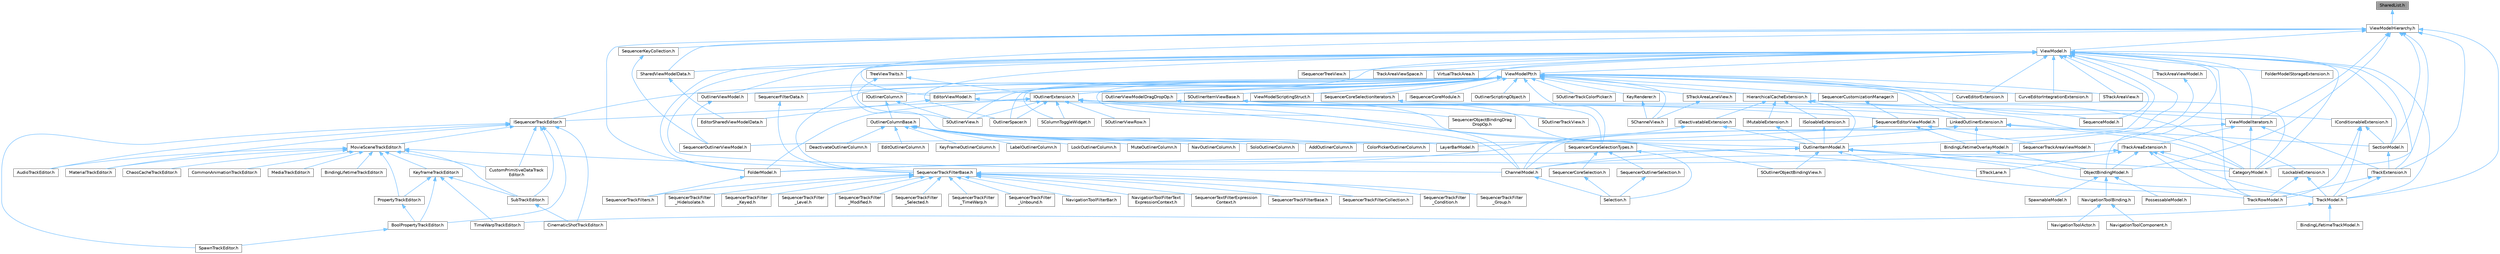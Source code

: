 digraph "SharedList.h"
{
 // INTERACTIVE_SVG=YES
 // LATEX_PDF_SIZE
  bgcolor="transparent";
  edge [fontname=Helvetica,fontsize=10,labelfontname=Helvetica,labelfontsize=10];
  node [fontname=Helvetica,fontsize=10,shape=box,height=0.2,width=0.4];
  Node1 [id="Node000001",label="SharedList.h",height=0.2,width=0.4,color="gray40", fillcolor="grey60", style="filled", fontcolor="black",tooltip=" "];
  Node1 -> Node2 [id="edge1_Node000001_Node000002",dir="back",color="steelblue1",style="solid",tooltip=" "];
  Node2 [id="Node000002",label="ViewModelHierarchy.h",height=0.2,width=0.4,color="grey40", fillcolor="white", style="filled",URL="$da/d4e/ViewModelHierarchy_8h.html",tooltip=" "];
  Node2 -> Node3 [id="edge2_Node000002_Node000003",dir="back",color="steelblue1",style="solid",tooltip=" "];
  Node3 [id="Node000003",label="CategoryModel.h",height=0.2,width=0.4,color="grey40", fillcolor="white", style="filled",URL="$db/dfe/CategoryModel_8h.html",tooltip=" "];
  Node2 -> Node4 [id="edge3_Node000002_Node000004",dir="back",color="steelblue1",style="solid",tooltip=" "];
  Node4 [id="Node000004",label="EditorViewModel.h",height=0.2,width=0.4,color="grey40", fillcolor="white", style="filled",URL="$da/d6b/EditorViewModel_8h.html",tooltip=" "];
  Node4 -> Node5 [id="edge4_Node000004_Node000005",dir="back",color="steelblue1",style="solid",tooltip=" "];
  Node5 [id="Node000005",label="EditorSharedViewModelData.h",height=0.2,width=0.4,color="grey40", fillcolor="white", style="filled",URL="$dd/dc7/EditorSharedViewModelData_8h.html",tooltip=" "];
  Node4 -> Node6 [id="edge5_Node000004_Node000006",dir="back",color="steelblue1",style="solid",tooltip=" "];
  Node6 [id="Node000006",label="SequencerEditorViewModel.h",height=0.2,width=0.4,color="grey40", fillcolor="white", style="filled",URL="$da/d57/SequencerEditorViewModel_8h.html",tooltip=" "];
  Node6 -> Node7 [id="edge6_Node000006_Node000007",dir="back",color="steelblue1",style="solid",tooltip=" "];
  Node7 [id="Node000007",label="BindingLifetimeOverlayModel.h",height=0.2,width=0.4,color="grey40", fillcolor="white", style="filled",URL="$d2/d69/BindingLifetimeOverlayModel_8h.html",tooltip=" "];
  Node7 -> Node8 [id="edge7_Node000007_Node000008",dir="back",color="steelblue1",style="solid",tooltip=" "];
  Node8 [id="Node000008",label="ObjectBindingModel.h",height=0.2,width=0.4,color="grey40", fillcolor="white", style="filled",URL="$de/dbc/ObjectBindingModel_8h.html",tooltip=" "];
  Node8 -> Node9 [id="edge8_Node000008_Node000009",dir="back",color="steelblue1",style="solid",tooltip=" "];
  Node9 [id="Node000009",label="NavigationToolBinding.h",height=0.2,width=0.4,color="grey40", fillcolor="white", style="filled",URL="$d0/db5/NavigationToolBinding_8h.html",tooltip=" "];
  Node9 -> Node10 [id="edge9_Node000009_Node000010",dir="back",color="steelblue1",style="solid",tooltip=" "];
  Node10 [id="Node000010",label="NavigationToolActor.h",height=0.2,width=0.4,color="grey40", fillcolor="white", style="filled",URL="$d6/da8/NavigationToolActor_8h.html",tooltip=" "];
  Node9 -> Node11 [id="edge10_Node000009_Node000011",dir="back",color="steelblue1",style="solid",tooltip=" "];
  Node11 [id="Node000011",label="NavigationToolComponent.h",height=0.2,width=0.4,color="grey40", fillcolor="white", style="filled",URL="$d7/dfc/NavigationToolComponent_8h.html",tooltip=" "];
  Node8 -> Node12 [id="edge11_Node000008_Node000012",dir="back",color="steelblue1",style="solid",tooltip=" "];
  Node12 [id="Node000012",label="PossessableModel.h",height=0.2,width=0.4,color="grey40", fillcolor="white", style="filled",URL="$d5/d01/PossessableModel_8h.html",tooltip=" "];
  Node8 -> Node13 [id="edge12_Node000008_Node000013",dir="back",color="steelblue1",style="solid",tooltip=" "];
  Node13 [id="Node000013",label="SpawnableModel.h",height=0.2,width=0.4,color="grey40", fillcolor="white", style="filled",URL="$d0/dd5/SpawnableModel_8h.html",tooltip=" "];
  Node6 -> Node14 [id="edge13_Node000006_Node000014",dir="back",color="steelblue1",style="solid",tooltip=" "];
  Node14 [id="Node000014",label="SequencerOutlinerViewModel.h",height=0.2,width=0.4,color="grey40", fillcolor="white", style="filled",URL="$da/d12/SequencerOutlinerViewModel_8h.html",tooltip=" "];
  Node6 -> Node15 [id="edge14_Node000006_Node000015",dir="back",color="steelblue1",style="solid",tooltip=" "];
  Node15 [id="Node000015",label="SequencerTrackAreaViewModel.h",height=0.2,width=0.4,color="grey40", fillcolor="white", style="filled",URL="$d9/dd2/SequencerTrackAreaViewModel_8h.html",tooltip=" "];
  Node2 -> Node16 [id="edge15_Node000002_Node000016",dir="back",color="steelblue1",style="solid",tooltip=" "];
  Node16 [id="Node000016",label="FolderModel.h",height=0.2,width=0.4,color="grey40", fillcolor="white", style="filled",URL="$d4/d1d/FolderModel_8h.html",tooltip=" "];
  Node16 -> Node17 [id="edge16_Node000016_Node000017",dir="back",color="steelblue1",style="solid",tooltip=" "];
  Node17 [id="Node000017",label="SequencerTrackFilters.h",height=0.2,width=0.4,color="grey40", fillcolor="white", style="filled",URL="$df/d72/SequencerTrackFilters_8h.html",tooltip=" "];
  Node2 -> Node18 [id="edge17_Node000002_Node000018",dir="back",color="steelblue1",style="solid",tooltip=" "];
  Node18 [id="Node000018",label="ITrackExtension.h",height=0.2,width=0.4,color="grey40", fillcolor="white", style="filled",URL="$d4/d09/ITrackExtension_8h.html",tooltip=" "];
  Node18 -> Node19 [id="edge18_Node000018_Node000019",dir="back",color="steelblue1",style="solid",tooltip=" "];
  Node19 [id="Node000019",label="TrackModel.h",height=0.2,width=0.4,color="grey40", fillcolor="white", style="filled",URL="$db/d94/TrackModel_8h.html",tooltip=" "];
  Node19 -> Node20 [id="edge19_Node000019_Node000020",dir="back",color="steelblue1",style="solid",tooltip=" "];
  Node20 [id="Node000020",label="BindingLifetimeTrackModel.h",height=0.2,width=0.4,color="grey40", fillcolor="white", style="filled",URL="$d5/d30/BindingLifetimeTrackModel_8h.html",tooltip=" "];
  Node19 -> Node21 [id="edge20_Node000019_Node000021",dir="back",color="steelblue1",style="solid",tooltip=" "];
  Node21 [id="Node000021",label="TimeWarpTrackEditor.h",height=0.2,width=0.4,color="grey40", fillcolor="white", style="filled",URL="$dc/d2e/TimeWarpTrackEditor_8h.html",tooltip=" "];
  Node18 -> Node22 [id="edge21_Node000018_Node000022",dir="back",color="steelblue1",style="solid",tooltip=" "];
  Node22 [id="Node000022",label="TrackRowModel.h",height=0.2,width=0.4,color="grey40", fillcolor="white", style="filled",URL="$d8/db5/TrackRowModel_8h.html",tooltip=" "];
  Node2 -> Node8 [id="edge22_Node000002_Node000008",dir="back",color="steelblue1",style="solid",tooltip=" "];
  Node2 -> Node23 [id="edge23_Node000002_Node000023",dir="back",color="steelblue1",style="solid",tooltip=" "];
  Node23 [id="Node000023",label="SectionModel.h",height=0.2,width=0.4,color="grey40", fillcolor="white", style="filled",URL="$d7/d0c/SectionModel_8h.html",tooltip=" "];
  Node23 -> Node18 [id="edge24_Node000023_Node000018",dir="back",color="steelblue1",style="solid",tooltip=" "];
  Node2 -> Node24 [id="edge25_Node000002_Node000024",dir="back",color="steelblue1",style="solid",tooltip=" "];
  Node24 [id="Node000024",label="SequencerKeyCollection.h",height=0.2,width=0.4,color="grey40", fillcolor="white", style="filled",URL="$da/d54/SequencerKeyCollection_8h.html",tooltip=" "];
  Node24 -> Node14 [id="edge26_Node000024_Node000014",dir="back",color="steelblue1",style="solid",tooltip=" "];
  Node2 -> Node25 [id="edge27_Node000002_Node000025",dir="back",color="steelblue1",style="solid",tooltip=" "];
  Node25 [id="Node000025",label="SharedViewModelData.h",height=0.2,width=0.4,color="grey40", fillcolor="white", style="filled",URL="$da/df4/SharedViewModelData_8h.html",tooltip=" "];
  Node25 -> Node5 [id="edge28_Node000025_Node000005",dir="back",color="steelblue1",style="solid",tooltip=" "];
  Node2 -> Node19 [id="edge29_Node000002_Node000019",dir="back",color="steelblue1",style="solid",tooltip=" "];
  Node2 -> Node26 [id="edge30_Node000002_Node000026",dir="back",color="steelblue1",style="solid",tooltip=" "];
  Node26 [id="Node000026",label="ViewModel.h",height=0.2,width=0.4,color="grey40", fillcolor="white", style="filled",URL="$d1/df9/ViewModel_8h.html",tooltip=" "];
  Node26 -> Node7 [id="edge31_Node000026_Node000007",dir="back",color="steelblue1",style="solid",tooltip=" "];
  Node26 -> Node3 [id="edge32_Node000026_Node000003",dir="back",color="steelblue1",style="solid",tooltip=" "];
  Node26 -> Node27 [id="edge33_Node000026_Node000027",dir="back",color="steelblue1",style="solid",tooltip=" "];
  Node27 [id="Node000027",label="ChannelModel.h",height=0.2,width=0.4,color="grey40", fillcolor="white", style="filled",URL="$de/d30/ChannelModel_8h.html",tooltip=" "];
  Node27 -> Node28 [id="edge34_Node000027_Node000028",dir="back",color="steelblue1",style="solid",tooltip=" "];
  Node28 [id="Node000028",label="Selection.h",height=0.2,width=0.4,color="grey40", fillcolor="white", style="filled",URL="$dd/dc2/Editor_2Sequencer_2Public_2MVVM_2Selection_2Selection_8h.html",tooltip=" "];
  Node26 -> Node29 [id="edge35_Node000026_Node000029",dir="back",color="steelblue1",style="solid",tooltip=" "];
  Node29 [id="Node000029",label="CurveEditorExtension.h",height=0.2,width=0.4,color="grey40", fillcolor="white", style="filled",URL="$da/d91/CurveEditorExtension_8h.html",tooltip=" "];
  Node26 -> Node30 [id="edge36_Node000026_Node000030",dir="back",color="steelblue1",style="solid",tooltip=" "];
  Node30 [id="Node000030",label="CurveEditorIntegrationExtension.h",height=0.2,width=0.4,color="grey40", fillcolor="white", style="filled",URL="$d9/ddc/CurveEditorIntegrationExtension_8h.html",tooltip=" "];
  Node26 -> Node4 [id="edge37_Node000026_Node000004",dir="back",color="steelblue1",style="solid",tooltip=" "];
  Node26 -> Node16 [id="edge38_Node000026_Node000016",dir="back",color="steelblue1",style="solid",tooltip=" "];
  Node26 -> Node31 [id="edge39_Node000026_Node000031",dir="back",color="steelblue1",style="solid",tooltip=" "];
  Node31 [id="Node000031",label="FolderModelStorageExtension.h",height=0.2,width=0.4,color="grey40", fillcolor="white", style="filled",URL="$d6/d60/FolderModelStorageExtension_8h.html",tooltip=" "];
  Node26 -> Node32 [id="edge40_Node000026_Node000032",dir="back",color="steelblue1",style="solid",tooltip=" "];
  Node32 [id="Node000032",label="IOutlinerExtension.h",height=0.2,width=0.4,color="grey40", fillcolor="white", style="filled",URL="$db/d1a/IOutlinerExtension_8h.html",tooltip=" "];
  Node32 -> Node3 [id="edge41_Node000032_Node000003",dir="back",color="steelblue1",style="solid",tooltip=" "];
  Node32 -> Node27 [id="edge42_Node000032_Node000027",dir="back",color="steelblue1",style="solid",tooltip=" "];
  Node32 -> Node16 [id="edge43_Node000032_Node000016",dir="back",color="steelblue1",style="solid",tooltip=" "];
  Node32 -> Node33 [id="edge44_Node000032_Node000033",dir="back",color="steelblue1",style="solid",tooltip=" "];
  Node33 [id="Node000033",label="ISequencerTrackEditor.h",height=0.2,width=0.4,color="grey40", fillcolor="white", style="filled",URL="$df/dca/ISequencerTrackEditor_8h.html",tooltip=" "];
  Node33 -> Node34 [id="edge45_Node000033_Node000034",dir="back",color="steelblue1",style="solid",tooltip=" "];
  Node34 [id="Node000034",label="AudioTrackEditor.h",height=0.2,width=0.4,color="grey40", fillcolor="white", style="filled",URL="$dd/d96/AudioTrackEditor_8h.html",tooltip=" "];
  Node33 -> Node35 [id="edge46_Node000033_Node000035",dir="back",color="steelblue1",style="solid",tooltip=" "];
  Node35 [id="Node000035",label="BoolPropertyTrackEditor.h",height=0.2,width=0.4,color="grey40", fillcolor="white", style="filled",URL="$db/d07/BoolPropertyTrackEditor_8h.html",tooltip=" "];
  Node35 -> Node36 [id="edge47_Node000035_Node000036",dir="back",color="steelblue1",style="solid",tooltip=" "];
  Node36 [id="Node000036",label="SpawnTrackEditor.h",height=0.2,width=0.4,color="grey40", fillcolor="white", style="filled",URL="$d5/dac/SpawnTrackEditor_8h.html",tooltip=" "];
  Node33 -> Node37 [id="edge48_Node000033_Node000037",dir="back",color="steelblue1",style="solid",tooltip=" "];
  Node37 [id="Node000037",label="CinematicShotTrackEditor.h",height=0.2,width=0.4,color="grey40", fillcolor="white", style="filled",URL="$d3/d0c/CinematicShotTrackEditor_8h.html",tooltip=" "];
  Node33 -> Node38 [id="edge49_Node000033_Node000038",dir="back",color="steelblue1",style="solid",tooltip=" "];
  Node38 [id="Node000038",label="CustomPrimitiveDataTrack\lEditor.h",height=0.2,width=0.4,color="grey40", fillcolor="white", style="filled",URL="$dc/d8f/CustomPrimitiveDataTrackEditor_8h.html",tooltip=" "];
  Node33 -> Node39 [id="edge50_Node000033_Node000039",dir="back",color="steelblue1",style="solid",tooltip=" "];
  Node39 [id="Node000039",label="MaterialTrackEditor.h",height=0.2,width=0.4,color="grey40", fillcolor="white", style="filled",URL="$d1/d9f/MaterialTrackEditor_8h.html",tooltip=" "];
  Node33 -> Node40 [id="edge51_Node000033_Node000040",dir="back",color="steelblue1",style="solid",tooltip=" "];
  Node40 [id="Node000040",label="MovieSceneTrackEditor.h",height=0.2,width=0.4,color="grey40", fillcolor="white", style="filled",URL="$db/d6c/MovieSceneTrackEditor_8h.html",tooltip=" "];
  Node40 -> Node34 [id="edge52_Node000040_Node000034",dir="back",color="steelblue1",style="solid",tooltip=" "];
  Node40 -> Node41 [id="edge53_Node000040_Node000041",dir="back",color="steelblue1",style="solid",tooltip=" "];
  Node41 [id="Node000041",label="BindingLifetimeTrackEditor.h",height=0.2,width=0.4,color="grey40", fillcolor="white", style="filled",URL="$db/d3c/BindingLifetimeTrackEditor_8h.html",tooltip=" "];
  Node40 -> Node42 [id="edge54_Node000040_Node000042",dir="back",color="steelblue1",style="solid",tooltip=" "];
  Node42 [id="Node000042",label="ChaosCacheTrackEditor.h",height=0.2,width=0.4,color="grey40", fillcolor="white", style="filled",URL="$db/d36/ChaosCacheTrackEditor_8h.html",tooltip=" "];
  Node40 -> Node43 [id="edge55_Node000040_Node000043",dir="back",color="steelblue1",style="solid",tooltip=" "];
  Node43 [id="Node000043",label="CommonAnimationTrackEditor.h",height=0.2,width=0.4,color="grey40", fillcolor="white", style="filled",URL="$d9/d6e/CommonAnimationTrackEditor_8h.html",tooltip=" "];
  Node40 -> Node38 [id="edge56_Node000040_Node000038",dir="back",color="steelblue1",style="solid",tooltip=" "];
  Node40 -> Node44 [id="edge57_Node000040_Node000044",dir="back",color="steelblue1",style="solid",tooltip=" "];
  Node44 [id="Node000044",label="KeyframeTrackEditor.h",height=0.2,width=0.4,color="grey40", fillcolor="white", style="filled",URL="$dd/d47/KeyframeTrackEditor_8h.html",tooltip=" "];
  Node44 -> Node35 [id="edge58_Node000044_Node000035",dir="back",color="steelblue1",style="solid",tooltip=" "];
  Node44 -> Node45 [id="edge59_Node000044_Node000045",dir="back",color="steelblue1",style="solid",tooltip=" "];
  Node45 [id="Node000045",label="PropertyTrackEditor.h",height=0.2,width=0.4,color="grey40", fillcolor="white", style="filled",URL="$da/d9a/PropertyTrackEditor_8h.html",tooltip=" "];
  Node45 -> Node35 [id="edge60_Node000045_Node000035",dir="back",color="steelblue1",style="solid",tooltip=" "];
  Node44 -> Node46 [id="edge61_Node000044_Node000046",dir="back",color="steelblue1",style="solid",tooltip=" "];
  Node46 [id="Node000046",label="SubTrackEditor.h",height=0.2,width=0.4,color="grey40", fillcolor="white", style="filled",URL="$d8/d5b/SubTrackEditor_8h.html",tooltip=" "];
  Node46 -> Node37 [id="edge62_Node000046_Node000037",dir="back",color="steelblue1",style="solid",tooltip=" "];
  Node44 -> Node21 [id="edge63_Node000044_Node000021",dir="back",color="steelblue1",style="solid",tooltip=" "];
  Node40 -> Node39 [id="edge64_Node000040_Node000039",dir="back",color="steelblue1",style="solid",tooltip=" "];
  Node40 -> Node47 [id="edge65_Node000040_Node000047",dir="back",color="steelblue1",style="solid",tooltip=" "];
  Node47 [id="Node000047",label="MediaTrackEditor.h",height=0.2,width=0.4,color="grey40", fillcolor="white", style="filled",URL="$d0/d41/MediaTrackEditor_8h.html",tooltip=" "];
  Node40 -> Node45 [id="edge66_Node000040_Node000045",dir="back",color="steelblue1",style="solid",tooltip=" "];
  Node40 -> Node48 [id="edge67_Node000040_Node000048",dir="back",color="steelblue1",style="solid",tooltip=" "];
  Node48 [id="Node000048",label="SequencerTrackFilterBase.h",height=0.2,width=0.4,color="grey40", fillcolor="white", style="filled",URL="$d8/def/Filters_2SequencerTrackFilterBase_8h.html",tooltip=" "];
  Node48 -> Node49 [id="edge68_Node000048_Node000049",dir="back",color="steelblue1",style="solid",tooltip=" "];
  Node49 [id="Node000049",label="NavigationToolFilterBar.h",height=0.2,width=0.4,color="grey40", fillcolor="white", style="filled",URL="$df/d14/NavigationToolFilterBar_8h.html",tooltip=" "];
  Node48 -> Node50 [id="edge69_Node000048_Node000050",dir="back",color="steelblue1",style="solid",tooltip=" "];
  Node50 [id="Node000050",label="NavigationToolFilterText\lExpressionContext.h",height=0.2,width=0.4,color="grey40", fillcolor="white", style="filled",URL="$d8/dd2/NavigationToolFilterTextExpressionContext_8h.html",tooltip=" "];
  Node48 -> Node51 [id="edge70_Node000048_Node000051",dir="back",color="steelblue1",style="solid",tooltip=" "];
  Node51 [id="Node000051",label="SequencerTextFilterExpression\lContext.h",height=0.2,width=0.4,color="grey40", fillcolor="white", style="filled",URL="$d0/d9f/SequencerTextFilterExpressionContext_8h.html",tooltip=" "];
  Node48 -> Node52 [id="edge71_Node000048_Node000052",dir="back",color="steelblue1",style="solid",tooltip=" "];
  Node52 [id="Node000052",label="SequencerTrackFilterBase.h",height=0.2,width=0.4,color="grey40", fillcolor="white", style="filled",URL="$d8/d4d/SequencerTrackFilterBase_8h.html",tooltip=" "];
  Node48 -> Node53 [id="edge72_Node000048_Node000053",dir="back",color="steelblue1",style="solid",tooltip=" "];
  Node53 [id="Node000053",label="SequencerTrackFilterCollection.h",height=0.2,width=0.4,color="grey40", fillcolor="white", style="filled",URL="$d8/de2/SequencerTrackFilterCollection_8h.html",tooltip=" "];
  Node48 -> Node54 [id="edge73_Node000048_Node000054",dir="back",color="steelblue1",style="solid",tooltip=" "];
  Node54 [id="Node000054",label="SequencerTrackFilter\l_Condition.h",height=0.2,width=0.4,color="grey40", fillcolor="white", style="filled",URL="$df/d17/SequencerTrackFilter__Condition_8h.html",tooltip=" "];
  Node48 -> Node55 [id="edge74_Node000048_Node000055",dir="back",color="steelblue1",style="solid",tooltip=" "];
  Node55 [id="Node000055",label="SequencerTrackFilter\l_Group.h",height=0.2,width=0.4,color="grey40", fillcolor="white", style="filled",URL="$da/dea/SequencerTrackFilter__Group_8h.html",tooltip=" "];
  Node48 -> Node56 [id="edge75_Node000048_Node000056",dir="back",color="steelblue1",style="solid",tooltip=" "];
  Node56 [id="Node000056",label="SequencerTrackFilter\l_HideIsolate.h",height=0.2,width=0.4,color="grey40", fillcolor="white", style="filled",URL="$d3/d55/SequencerTrackFilter__HideIsolate_8h.html",tooltip=" "];
  Node48 -> Node57 [id="edge76_Node000048_Node000057",dir="back",color="steelblue1",style="solid",tooltip=" "];
  Node57 [id="Node000057",label="SequencerTrackFilter\l_Keyed.h",height=0.2,width=0.4,color="grey40", fillcolor="white", style="filled",URL="$d4/d2d/SequencerTrackFilter__Keyed_8h.html",tooltip=" "];
  Node48 -> Node58 [id="edge77_Node000048_Node000058",dir="back",color="steelblue1",style="solid",tooltip=" "];
  Node58 [id="Node000058",label="SequencerTrackFilter\l_Level.h",height=0.2,width=0.4,color="grey40", fillcolor="white", style="filled",URL="$d2/d6c/SequencerTrackFilter__Level_8h.html",tooltip=" "];
  Node48 -> Node59 [id="edge78_Node000048_Node000059",dir="back",color="steelblue1",style="solid",tooltip=" "];
  Node59 [id="Node000059",label="SequencerTrackFilter\l_Modified.h",height=0.2,width=0.4,color="grey40", fillcolor="white", style="filled",URL="$d0/dd9/SequencerTrackFilter__Modified_8h.html",tooltip=" "];
  Node48 -> Node60 [id="edge79_Node000048_Node000060",dir="back",color="steelblue1",style="solid",tooltip=" "];
  Node60 [id="Node000060",label="SequencerTrackFilter\l_Selected.h",height=0.2,width=0.4,color="grey40", fillcolor="white", style="filled",URL="$dc/d54/SequencerTrackFilter__Selected_8h.html",tooltip=" "];
  Node48 -> Node61 [id="edge80_Node000048_Node000061",dir="back",color="steelblue1",style="solid",tooltip=" "];
  Node61 [id="Node000061",label="SequencerTrackFilter\l_TimeWarp.h",height=0.2,width=0.4,color="grey40", fillcolor="white", style="filled",URL="$d6/dd0/SequencerTrackFilter__TimeWarp_8h.html",tooltip=" "];
  Node48 -> Node62 [id="edge81_Node000048_Node000062",dir="back",color="steelblue1",style="solid",tooltip=" "];
  Node62 [id="Node000062",label="SequencerTrackFilter\l_Unbound.h",height=0.2,width=0.4,color="grey40", fillcolor="white", style="filled",URL="$d0/dd1/SequencerTrackFilter__Unbound_8h.html",tooltip=" "];
  Node48 -> Node17 [id="edge82_Node000048_Node000017",dir="back",color="steelblue1",style="solid",tooltip=" "];
  Node40 -> Node46 [id="edge83_Node000040_Node000046",dir="back",color="steelblue1",style="solid",tooltip=" "];
  Node33 -> Node36 [id="edge84_Node000033_Node000036",dir="back",color="steelblue1",style="solid",tooltip=" "];
  Node33 -> Node46 [id="edge85_Node000033_Node000046",dir="back",color="steelblue1",style="solid",tooltip=" "];
  Node32 -> Node63 [id="edge86_Node000032_Node000063",dir="back",color="steelblue1",style="solid",tooltip=" "];
  Node63 [id="Node000063",label="LinkedOutlinerExtension.h",height=0.2,width=0.4,color="grey40", fillcolor="white", style="filled",URL="$da/d0f/LinkedOutlinerExtension_8h.html",tooltip=" "];
  Node63 -> Node7 [id="edge87_Node000063_Node000007",dir="back",color="steelblue1",style="solid",tooltip=" "];
  Node63 -> Node3 [id="edge88_Node000063_Node000003",dir="back",color="steelblue1",style="solid",tooltip=" "];
  Node63 -> Node27 [id="edge89_Node000063_Node000027",dir="back",color="steelblue1",style="solid",tooltip=" "];
  Node63 -> Node64 [id="edge90_Node000063_Node000064",dir="back",color="steelblue1",style="solid",tooltip=" "];
  Node64 [id="Node000064",label="LayerBarModel.h",height=0.2,width=0.4,color="grey40", fillcolor="white", style="filled",URL="$dd/daa/LayerBarModel_8h.html",tooltip=" "];
  Node63 -> Node23 [id="edge91_Node000063_Node000023",dir="back",color="steelblue1",style="solid",tooltip=" "];
  Node32 -> Node65 [id="edge92_Node000032_Node000065",dir="back",color="steelblue1",style="solid",tooltip=" "];
  Node65 [id="Node000065",label="OutlinerItemModel.h",height=0.2,width=0.4,color="grey40", fillcolor="white", style="filled",URL="$da/dbf/OutlinerItemModel_8h.html",tooltip=" "];
  Node65 -> Node3 [id="edge93_Node000065_Node000003",dir="back",color="steelblue1",style="solid",tooltip=" "];
  Node65 -> Node27 [id="edge94_Node000065_Node000027",dir="back",color="steelblue1",style="solid",tooltip=" "];
  Node65 -> Node16 [id="edge95_Node000065_Node000016",dir="back",color="steelblue1",style="solid",tooltip=" "];
  Node65 -> Node8 [id="edge96_Node000065_Node000008",dir="back",color="steelblue1",style="solid",tooltip=" "];
  Node65 -> Node66 [id="edge97_Node000065_Node000066",dir="back",color="steelblue1",style="solid",tooltip=" "];
  Node66 [id="Node000066",label="SOutlinerObjectBindingView.h",height=0.2,width=0.4,color="grey40", fillcolor="white", style="filled",URL="$d1/dfa/SOutlinerObjectBindingView_8h.html",tooltip=" "];
  Node65 -> Node19 [id="edge98_Node000065_Node000019",dir="back",color="steelblue1",style="solid",tooltip=" "];
  Node65 -> Node22 [id="edge99_Node000065_Node000022",dir="back",color="steelblue1",style="solid",tooltip=" "];
  Node32 -> Node67 [id="edge100_Node000032_Node000067",dir="back",color="steelblue1",style="solid",tooltip=" "];
  Node67 [id="Node000067",label="OutlinerSpacer.h",height=0.2,width=0.4,color="grey40", fillcolor="white", style="filled",URL="$dd/d3e/OutlinerSpacer_8h.html",tooltip=" "];
  Node32 -> Node68 [id="edge101_Node000032_Node000068",dir="back",color="steelblue1",style="solid",tooltip=" "];
  Node68 [id="Node000068",label="SColumnToggleWidget.h",height=0.2,width=0.4,color="grey40", fillcolor="white", style="filled",URL="$de/d8d/SColumnToggleWidget_8h.html",tooltip=" "];
  Node32 -> Node69 [id="edge102_Node000032_Node000069",dir="back",color="steelblue1",style="solid",tooltip=" "];
  Node69 [id="Node000069",label="SOutlinerView.h",height=0.2,width=0.4,color="grey40", fillcolor="white", style="filled",URL="$d5/de1/SOutlinerView_8h.html",tooltip=" "];
  Node32 -> Node70 [id="edge103_Node000032_Node000070",dir="back",color="steelblue1",style="solid",tooltip=" "];
  Node70 [id="Node000070",label="SOutlinerViewRow.h",height=0.2,width=0.4,color="grey40", fillcolor="white", style="filled",URL="$db/de3/SOutlinerViewRow_8h.html",tooltip=" "];
  Node32 -> Node71 [id="edge104_Node000032_Node000071",dir="back",color="steelblue1",style="solid",tooltip=" "];
  Node71 [id="Node000071",label="STrackLane.h",height=0.2,width=0.4,color="grey40", fillcolor="white", style="filled",URL="$d2/d8f/STrackLane_8h.html",tooltip=" "];
  Node32 -> Node72 [id="edge105_Node000032_Node000072",dir="back",color="steelblue1",style="solid",tooltip=" "];
  Node72 [id="Node000072",label="SequenceModel.h",height=0.2,width=0.4,color="grey40", fillcolor="white", style="filled",URL="$d4/d28/SequenceModel_8h.html",tooltip=" "];
  Node26 -> Node73 [id="edge106_Node000026_Node000073",dir="back",color="steelblue1",style="solid",tooltip=" "];
  Node73 [id="Node000073",label="ISequencerTreeView.h",height=0.2,width=0.4,color="grey40", fillcolor="white", style="filled",URL="$df/db6/ISequencerTreeView_8h.html",tooltip=" "];
  Node26 -> Node18 [id="edge107_Node000026_Node000018",dir="back",color="steelblue1",style="solid",tooltip=" "];
  Node26 -> Node64 [id="edge108_Node000026_Node000064",dir="back",color="steelblue1",style="solid",tooltip=" "];
  Node26 -> Node8 [id="edge109_Node000026_Node000008",dir="back",color="steelblue1",style="solid",tooltip=" "];
  Node26 -> Node65 [id="edge110_Node000026_Node000065",dir="back",color="steelblue1",style="solid",tooltip=" "];
  Node26 -> Node67 [id="edge111_Node000026_Node000067",dir="back",color="steelblue1",style="solid",tooltip=" "];
  Node26 -> Node74 [id="edge112_Node000026_Node000074",dir="back",color="steelblue1",style="solid",tooltip=" "];
  Node74 [id="Node000074",label="OutlinerViewModel.h",height=0.2,width=0.4,color="grey40", fillcolor="white", style="filled",URL="$dd/d41/OutlinerViewModel_8h.html",tooltip=" "];
  Node74 -> Node14 [id="edge113_Node000074_Node000014",dir="back",color="steelblue1",style="solid",tooltip=" "];
  Node26 -> Node75 [id="edge114_Node000026_Node000075",dir="back",color="steelblue1",style="solid",tooltip=" "];
  Node75 [id="Node000075",label="STrackAreaView.h",height=0.2,width=0.4,color="grey40", fillcolor="white", style="filled",URL="$de/d32/STrackAreaView_8h.html",tooltip=" "];
  Node26 -> Node23 [id="edge115_Node000026_Node000023",dir="back",color="steelblue1",style="solid",tooltip=" "];
  Node26 -> Node72 [id="edge116_Node000026_Node000072",dir="back",color="steelblue1",style="solid",tooltip=" "];
  Node26 -> Node25 [id="edge117_Node000026_Node000025",dir="back",color="steelblue1",style="solid",tooltip=" "];
  Node26 -> Node76 [id="edge118_Node000026_Node000076",dir="back",color="steelblue1",style="solid",tooltip=" "];
  Node76 [id="Node000076",label="TrackAreaViewModel.h",height=0.2,width=0.4,color="grey40", fillcolor="white", style="filled",URL="$dd/d8e/TrackAreaViewModel_8h.html",tooltip=" "];
  Node76 -> Node15 [id="edge119_Node000076_Node000015",dir="back",color="steelblue1",style="solid",tooltip=" "];
  Node26 -> Node77 [id="edge120_Node000026_Node000077",dir="back",color="steelblue1",style="solid",tooltip=" "];
  Node77 [id="Node000077",label="TrackAreaViewSpace.h",height=0.2,width=0.4,color="grey40", fillcolor="white", style="filled",URL="$d8/d1e/TrackAreaViewSpace_8h.html",tooltip=" "];
  Node26 -> Node19 [id="edge121_Node000026_Node000019",dir="back",color="steelblue1",style="solid",tooltip=" "];
  Node26 -> Node22 [id="edge122_Node000026_Node000022",dir="back",color="steelblue1",style="solid",tooltip=" "];
  Node26 -> Node78 [id="edge123_Node000026_Node000078",dir="back",color="steelblue1",style="solid",tooltip=" "];
  Node78 [id="Node000078",label="TreeViewTraits.h",height=0.2,width=0.4,color="grey40", fillcolor="white", style="filled",URL="$d2/d3b/TreeViewTraits_8h.html",tooltip=" "];
  Node78 -> Node32 [id="edge124_Node000078_Node000032",dir="back",color="steelblue1",style="solid",tooltip=" "];
  Node78 -> Node69 [id="edge125_Node000078_Node000069",dir="back",color="steelblue1",style="solid",tooltip=" "];
  Node26 -> Node79 [id="edge126_Node000026_Node000079",dir="back",color="steelblue1",style="solid",tooltip=" "];
  Node79 [id="Node000079",label="ViewModelIterators.h",height=0.2,width=0.4,color="grey40", fillcolor="white", style="filled",URL="$d8/d24/ViewModelIterators_8h.html",tooltip=" "];
  Node79 -> Node3 [id="edge127_Node000079_Node000003",dir="back",color="steelblue1",style="solid",tooltip=" "];
  Node79 -> Node27 [id="edge128_Node000079_Node000027",dir="back",color="steelblue1",style="solid",tooltip=" "];
  Node79 -> Node80 [id="edge129_Node000079_Node000080",dir="back",color="steelblue1",style="solid",tooltip=" "];
  Node80 [id="Node000080",label="ITrackAreaExtension.h",height=0.2,width=0.4,color="grey40", fillcolor="white", style="filled",URL="$d4/d6c/ITrackAreaExtension_8h.html",tooltip=" "];
  Node80 -> Node3 [id="edge130_Node000080_Node000003",dir="back",color="steelblue1",style="solid",tooltip=" "];
  Node80 -> Node27 [id="edge131_Node000080_Node000027",dir="back",color="steelblue1",style="solid",tooltip=" "];
  Node80 -> Node16 [id="edge132_Node000080_Node000016",dir="back",color="steelblue1",style="solid",tooltip=" "];
  Node80 -> Node8 [id="edge133_Node000080_Node000008",dir="back",color="steelblue1",style="solid",tooltip=" "];
  Node80 -> Node71 [id="edge134_Node000080_Node000071",dir="back",color="steelblue1",style="solid",tooltip=" "];
  Node80 -> Node19 [id="edge135_Node000080_Node000019",dir="back",color="steelblue1",style="solid",tooltip=" "];
  Node80 -> Node22 [id="edge136_Node000080_Node000022",dir="back",color="steelblue1",style="solid",tooltip=" "];
  Node79 -> Node18 [id="edge137_Node000079_Node000018",dir="back",color="steelblue1",style="solid",tooltip=" "];
  Node26 -> Node81 [id="edge138_Node000026_Node000081",dir="back",color="steelblue1",style="solid",tooltip=" "];
  Node81 [id="Node000081",label="ViewModelPtr.h",height=0.2,width=0.4,color="grey40", fillcolor="white", style="filled",URL="$dc/d8f/ViewModelPtr_8h.html",tooltip=" "];
  Node81 -> Node3 [id="edge139_Node000081_Node000003",dir="back",color="steelblue1",style="solid",tooltip=" "];
  Node81 -> Node27 [id="edge140_Node000081_Node000027",dir="back",color="steelblue1",style="solid",tooltip=" "];
  Node81 -> Node29 [id="edge141_Node000081_Node000029",dir="back",color="steelblue1",style="solid",tooltip=" "];
  Node81 -> Node30 [id="edge142_Node000081_Node000030",dir="back",color="steelblue1",style="solid",tooltip=" "];
  Node81 -> Node4 [id="edge143_Node000081_Node000004",dir="back",color="steelblue1",style="solid",tooltip=" "];
  Node81 -> Node82 [id="edge144_Node000081_Node000082",dir="back",color="steelblue1",style="solid",tooltip=" "];
  Node82 [id="Node000082",label="HierarchicalCacheExtension.h",height=0.2,width=0.4,color="grey40", fillcolor="white", style="filled",URL="$da/d29/HierarchicalCacheExtension_8h.html",tooltip=" "];
  Node82 -> Node83 [id="edge145_Node000082_Node000083",dir="back",color="steelblue1",style="solid",tooltip=" "];
  Node83 [id="Node000083",label="IConditionableExtension.h",height=0.2,width=0.4,color="grey40", fillcolor="white", style="filled",URL="$d3/d60/IConditionableExtension_8h.html",tooltip=" "];
  Node83 -> Node23 [id="edge146_Node000083_Node000023",dir="back",color="steelblue1",style="solid",tooltip=" "];
  Node83 -> Node19 [id="edge147_Node000083_Node000019",dir="back",color="steelblue1",style="solid",tooltip=" "];
  Node83 -> Node22 [id="edge148_Node000083_Node000022",dir="back",color="steelblue1",style="solid",tooltip=" "];
  Node82 -> Node84 [id="edge149_Node000082_Node000084",dir="back",color="steelblue1",style="solid",tooltip=" "];
  Node84 [id="Node000084",label="IDeactivatableExtension.h",height=0.2,width=0.4,color="grey40", fillcolor="white", style="filled",URL="$dd/d9e/IDeactivatableExtension_8h.html",tooltip=" "];
  Node84 -> Node16 [id="edge150_Node000084_Node000016",dir="back",color="steelblue1",style="solid",tooltip=" "];
  Node84 -> Node65 [id="edge151_Node000084_Node000065",dir="back",color="steelblue1",style="solid",tooltip=" "];
  Node82 -> Node85 [id="edge152_Node000082_Node000085",dir="back",color="steelblue1",style="solid",tooltip=" "];
  Node85 [id="Node000085",label="ILockableExtension.h",height=0.2,width=0.4,color="grey40", fillcolor="white", style="filled",URL="$dd/d3f/ILockableExtension_8h.html",tooltip=" "];
  Node85 -> Node19 [id="edge153_Node000085_Node000019",dir="back",color="steelblue1",style="solid",tooltip=" "];
  Node85 -> Node22 [id="edge154_Node000085_Node000022",dir="back",color="steelblue1",style="solid",tooltip=" "];
  Node82 -> Node86 [id="edge155_Node000082_Node000086",dir="back",color="steelblue1",style="solid",tooltip=" "];
  Node86 [id="Node000086",label="IMutableExtension.h",height=0.2,width=0.4,color="grey40", fillcolor="white", style="filled",URL="$d9/dca/IMutableExtension_8h.html",tooltip=" "];
  Node86 -> Node65 [id="edge156_Node000086_Node000065",dir="back",color="steelblue1",style="solid",tooltip=" "];
  Node82 -> Node87 [id="edge157_Node000082_Node000087",dir="back",color="steelblue1",style="solid",tooltip=" "];
  Node87 [id="Node000087",label="ISoloableExtension.h",height=0.2,width=0.4,color="grey40", fillcolor="white", style="filled",URL="$d8/d58/ISoloableExtension_8h.html",tooltip=" "];
  Node87 -> Node65 [id="edge158_Node000087_Node000065",dir="back",color="steelblue1",style="solid",tooltip=" "];
  Node82 -> Node65 [id="edge159_Node000082_Node000065",dir="back",color="steelblue1",style="solid",tooltip=" "];
  Node81 -> Node88 [id="edge160_Node000081_Node000088",dir="back",color="steelblue1",style="solid",tooltip=" "];
  Node88 [id="Node000088",label="IOutlinerColumn.h",height=0.2,width=0.4,color="grey40", fillcolor="white", style="filled",URL="$d7/da4/IOutlinerColumn_8h.html",tooltip=" "];
  Node88 -> Node89 [id="edge161_Node000088_Node000089",dir="back",color="steelblue1",style="solid",tooltip=" "];
  Node89 [id="Node000089",label="OutlinerColumnBase.h",height=0.2,width=0.4,color="grey40", fillcolor="white", style="filled",URL="$df/dab/OutlinerColumnBase_8h.html",tooltip=" "];
  Node89 -> Node90 [id="edge162_Node000089_Node000090",dir="back",color="steelblue1",style="solid",tooltip=" "];
  Node90 [id="Node000090",label="AddOutlinerColumn.h",height=0.2,width=0.4,color="grey40", fillcolor="white", style="filled",URL="$d3/d3a/AddOutlinerColumn_8h.html",tooltip=" "];
  Node89 -> Node91 [id="edge163_Node000089_Node000091",dir="back",color="steelblue1",style="solid",tooltip=" "];
  Node91 [id="Node000091",label="ColorPickerOutlinerColumn.h",height=0.2,width=0.4,color="grey40", fillcolor="white", style="filled",URL="$d5/da7/ColorPickerOutlinerColumn_8h.html",tooltip=" "];
  Node89 -> Node92 [id="edge164_Node000089_Node000092",dir="back",color="steelblue1",style="solid",tooltip=" "];
  Node92 [id="Node000092",label="DeactivateOutlinerColumn.h",height=0.2,width=0.4,color="grey40", fillcolor="white", style="filled",URL="$d8/d5a/DeactivateOutlinerColumn_8h.html",tooltip=" "];
  Node89 -> Node93 [id="edge165_Node000089_Node000093",dir="back",color="steelblue1",style="solid",tooltip=" "];
  Node93 [id="Node000093",label="EditOutlinerColumn.h",height=0.2,width=0.4,color="grey40", fillcolor="white", style="filled",URL="$de/d18/EditOutlinerColumn_8h.html",tooltip=" "];
  Node89 -> Node94 [id="edge166_Node000089_Node000094",dir="back",color="steelblue1",style="solid",tooltip=" "];
  Node94 [id="Node000094",label="KeyFrameOutlinerColumn.h",height=0.2,width=0.4,color="grey40", fillcolor="white", style="filled",URL="$df/da3/KeyFrameOutlinerColumn_8h.html",tooltip=" "];
  Node89 -> Node95 [id="edge167_Node000089_Node000095",dir="back",color="steelblue1",style="solid",tooltip=" "];
  Node95 [id="Node000095",label="LabelOutlinerColumn.h",height=0.2,width=0.4,color="grey40", fillcolor="white", style="filled",URL="$d5/dba/LabelOutlinerColumn_8h.html",tooltip=" "];
  Node89 -> Node96 [id="edge168_Node000089_Node000096",dir="back",color="steelblue1",style="solid",tooltip=" "];
  Node96 [id="Node000096",label="LockOutlinerColumn.h",height=0.2,width=0.4,color="grey40", fillcolor="white", style="filled",URL="$d1/d70/LockOutlinerColumn_8h.html",tooltip=" "];
  Node89 -> Node97 [id="edge169_Node000089_Node000097",dir="back",color="steelblue1",style="solid",tooltip=" "];
  Node97 [id="Node000097",label="MuteOutlinerColumn.h",height=0.2,width=0.4,color="grey40", fillcolor="white", style="filled",URL="$d9/d68/MuteOutlinerColumn_8h.html",tooltip=" "];
  Node89 -> Node98 [id="edge170_Node000089_Node000098",dir="back",color="steelblue1",style="solid",tooltip=" "];
  Node98 [id="Node000098",label="NavOutlinerColumn.h",height=0.2,width=0.4,color="grey40", fillcolor="white", style="filled",URL="$d5/d7c/NavOutlinerColumn_8h.html",tooltip=" "];
  Node89 -> Node99 [id="edge171_Node000089_Node000099",dir="back",color="steelblue1",style="solid",tooltip=" "];
  Node99 [id="Node000099",label="SoloOutlinerColumn.h",height=0.2,width=0.4,color="grey40", fillcolor="white", style="filled",URL="$d5/dec/SoloOutlinerColumn_8h.html",tooltip=" "];
  Node88 -> Node69 [id="edge172_Node000088_Node000069",dir="back",color="steelblue1",style="solid",tooltip=" "];
  Node81 -> Node32 [id="edge173_Node000081_Node000032",dir="back",color="steelblue1",style="solid",tooltip=" "];
  Node81 -> Node100 [id="edge174_Node000081_Node000100",dir="back",color="steelblue1",style="solid",tooltip=" "];
  Node100 [id="Node000100",label="ISequencerCoreModule.h",height=0.2,width=0.4,color="grey40", fillcolor="white", style="filled",URL="$d8/dd3/ISequencerCoreModule_8h.html",tooltip=" "];
  Node81 -> Node33 [id="edge175_Node000081_Node000033",dir="back",color="steelblue1",style="solid",tooltip=" "];
  Node81 -> Node101 [id="edge176_Node000081_Node000101",dir="back",color="steelblue1",style="solid",tooltip=" "];
  Node101 [id="Node000101",label="KeyRenderer.h",height=0.2,width=0.4,color="grey40", fillcolor="white", style="filled",URL="$d1/d2c/KeyRenderer_8h.html",tooltip=" "];
  Node101 -> Node102 [id="edge177_Node000101_Node000102",dir="back",color="steelblue1",style="solid",tooltip=" "];
  Node102 [id="Node000102",label="SChannelView.h",height=0.2,width=0.4,color="grey40", fillcolor="white", style="filled",URL="$d8/d78/SChannelView_8h.html",tooltip=" "];
  Node81 -> Node63 [id="edge178_Node000081_Node000063",dir="back",color="steelblue1",style="solid",tooltip=" "];
  Node81 -> Node103 [id="edge179_Node000081_Node000103",dir="back",color="steelblue1",style="solid",tooltip=" "];
  Node103 [id="Node000103",label="OutlinerScriptingObject.h",height=0.2,width=0.4,color="grey40", fillcolor="white", style="filled",URL="$d8/deb/OutlinerScriptingObject_8h.html",tooltip=" "];
  Node81 -> Node67 [id="edge180_Node000081_Node000067",dir="back",color="steelblue1",style="solid",tooltip=" "];
  Node81 -> Node74 [id="edge181_Node000081_Node000074",dir="back",color="steelblue1",style="solid",tooltip=" "];
  Node81 -> Node104 [id="edge182_Node000081_Node000104",dir="back",color="steelblue1",style="solid",tooltip=" "];
  Node104 [id="Node000104",label="OutlinerViewModelDragDropOp.h",height=0.2,width=0.4,color="grey40", fillcolor="white", style="filled",URL="$d5/d01/OutlinerViewModelDragDropOp_8h.html",tooltip=" "];
  Node104 -> Node105 [id="edge183_Node000104_Node000105",dir="back",color="steelblue1",style="solid",tooltip=" "];
  Node105 [id="Node000105",label="SequencerObjectBindingDrag\lDropOp.h",height=0.2,width=0.4,color="grey40", fillcolor="white", style="filled",URL="$dc/d4e/SequencerObjectBindingDragDropOp_8h.html",tooltip=" "];
  Node81 -> Node102 [id="edge184_Node000081_Node000102",dir="back",color="steelblue1",style="solid",tooltip=" "];
  Node81 -> Node68 [id="edge185_Node000081_Node000068",dir="back",color="steelblue1",style="solid",tooltip=" "];
  Node81 -> Node106 [id="edge186_Node000081_Node000106",dir="back",color="steelblue1",style="solid",tooltip=" "];
  Node106 [id="Node000106",label="SOutlinerItemViewBase.h",height=0.2,width=0.4,color="grey40", fillcolor="white", style="filled",URL="$d8/d1b/SOutlinerItemViewBase_8h.html",tooltip=" "];
  Node106 -> Node66 [id="edge187_Node000106_Node000066",dir="back",color="steelblue1",style="solid",tooltip=" "];
  Node106 -> Node107 [id="edge188_Node000106_Node000107",dir="back",color="steelblue1",style="solid",tooltip=" "];
  Node107 [id="Node000107",label="SOutlinerTrackView.h",height=0.2,width=0.4,color="grey40", fillcolor="white", style="filled",URL="$d6/d46/SOutlinerTrackView_8h.html",tooltip=" "];
  Node81 -> Node108 [id="edge189_Node000081_Node000108",dir="back",color="steelblue1",style="solid",tooltip=" "];
  Node108 [id="Node000108",label="SOutlinerTrackColorPicker.h",height=0.2,width=0.4,color="grey40", fillcolor="white", style="filled",URL="$d8/d7f/SOutlinerTrackColorPicker_8h.html",tooltip=" "];
  Node81 -> Node69 [id="edge190_Node000081_Node000069",dir="back",color="steelblue1",style="solid",tooltip=" "];
  Node81 -> Node109 [id="edge191_Node000081_Node000109",dir="back",color="steelblue1",style="solid",tooltip=" "];
  Node109 [id="Node000109",label="STrackAreaLaneView.h",height=0.2,width=0.4,color="grey40", fillcolor="white", style="filled",URL="$db/d67/STrackAreaLaneView_8h.html",tooltip=" "];
  Node109 -> Node102 [id="edge192_Node000109_Node000102",dir="back",color="steelblue1",style="solid",tooltip=" "];
  Node81 -> Node75 [id="edge193_Node000081_Node000075",dir="back",color="steelblue1",style="solid",tooltip=" "];
  Node81 -> Node110 [id="edge194_Node000081_Node000110",dir="back",color="steelblue1",style="solid",tooltip=" "];
  Node110 [id="Node000110",label="SequencerCoreSelectionIterators.h",height=0.2,width=0.4,color="grey40", fillcolor="white", style="filled",URL="$dd/ddc/SequencerCoreSelectionIterators_8h.html",tooltip=" "];
  Node110 -> Node111 [id="edge195_Node000110_Node000111",dir="back",color="steelblue1",style="solid",tooltip=" "];
  Node111 [id="Node000111",label="SequencerCoreSelectionTypes.h",height=0.2,width=0.4,color="grey40", fillcolor="white", style="filled",URL="$d1/df8/SequencerCoreSelectionTypes_8h.html",tooltip=" "];
  Node111 -> Node28 [id="edge196_Node000111_Node000028",dir="back",color="steelblue1",style="solid",tooltip=" "];
  Node111 -> Node112 [id="edge197_Node000111_Node000112",dir="back",color="steelblue1",style="solid",tooltip=" "];
  Node112 [id="Node000112",label="SequencerCoreSelection.h",height=0.2,width=0.4,color="grey40", fillcolor="white", style="filled",URL="$d1/d4a/SequencerCoreSelection_8h.html",tooltip=" "];
  Node112 -> Node28 [id="edge198_Node000112_Node000028",dir="back",color="steelblue1",style="solid",tooltip=" "];
  Node111 -> Node113 [id="edge199_Node000111_Node000113",dir="back",color="steelblue1",style="solid",tooltip=" "];
  Node113 [id="Node000113",label="SequencerOutlinerSelection.h",height=0.2,width=0.4,color="grey40", fillcolor="white", style="filled",URL="$dd/d50/SequencerOutlinerSelection_8h.html",tooltip=" "];
  Node113 -> Node28 [id="edge200_Node000113_Node000028",dir="back",color="steelblue1",style="solid",tooltip=" "];
  Node81 -> Node111 [id="edge201_Node000081_Node000111",dir="back",color="steelblue1",style="solid",tooltip=" "];
  Node81 -> Node114 [id="edge202_Node000081_Node000114",dir="back",color="steelblue1",style="solid",tooltip=" "];
  Node114 [id="Node000114",label="SequencerCustomizationManager.h",height=0.2,width=0.4,color="grey40", fillcolor="white", style="filled",URL="$dd/dea/SequencerCustomizationManager_8h.html",tooltip=" "];
  Node114 -> Node6 [id="edge203_Node000114_Node000006",dir="back",color="steelblue1",style="solid",tooltip=" "];
  Node81 -> Node115 [id="edge204_Node000081_Node000115",dir="back",color="steelblue1",style="solid",tooltip=" "];
  Node115 [id="Node000115",label="SequencerFilterData.h",height=0.2,width=0.4,color="grey40", fillcolor="white", style="filled",URL="$de/d9f/SequencerFilterData_8h.html",tooltip=" "];
  Node115 -> Node48 [id="edge205_Node000115_Node000048",dir="back",color="steelblue1",style="solid",tooltip=" "];
  Node81 -> Node48 [id="edge206_Node000081_Node000048",dir="back",color="steelblue1",style="solid",tooltip=" "];
  Node81 -> Node79 [id="edge207_Node000081_Node000079",dir="back",color="steelblue1",style="solid",tooltip=" "];
  Node81 -> Node116 [id="edge208_Node000081_Node000116",dir="back",color="steelblue1",style="solid",tooltip=" "];
  Node116 [id="Node000116",label="ViewModelScriptingStruct.h",height=0.2,width=0.4,color="grey40", fillcolor="white", style="filled",URL="$d1/d9d/ViewModelScriptingStruct_8h.html",tooltip=" "];
  Node26 -> Node117 [id="edge209_Node000026_Node000117",dir="back",color="steelblue1",style="solid",tooltip=" "];
  Node117 [id="Node000117",label="VirtualTrackArea.h",height=0.2,width=0.4,color="grey40", fillcolor="white", style="filled",URL="$de/d07/VirtualTrackArea_8h.html",tooltip=" "];
  Node2 -> Node79 [id="edge210_Node000002_Node000079",dir="back",color="steelblue1",style="solid",tooltip=" "];
}
